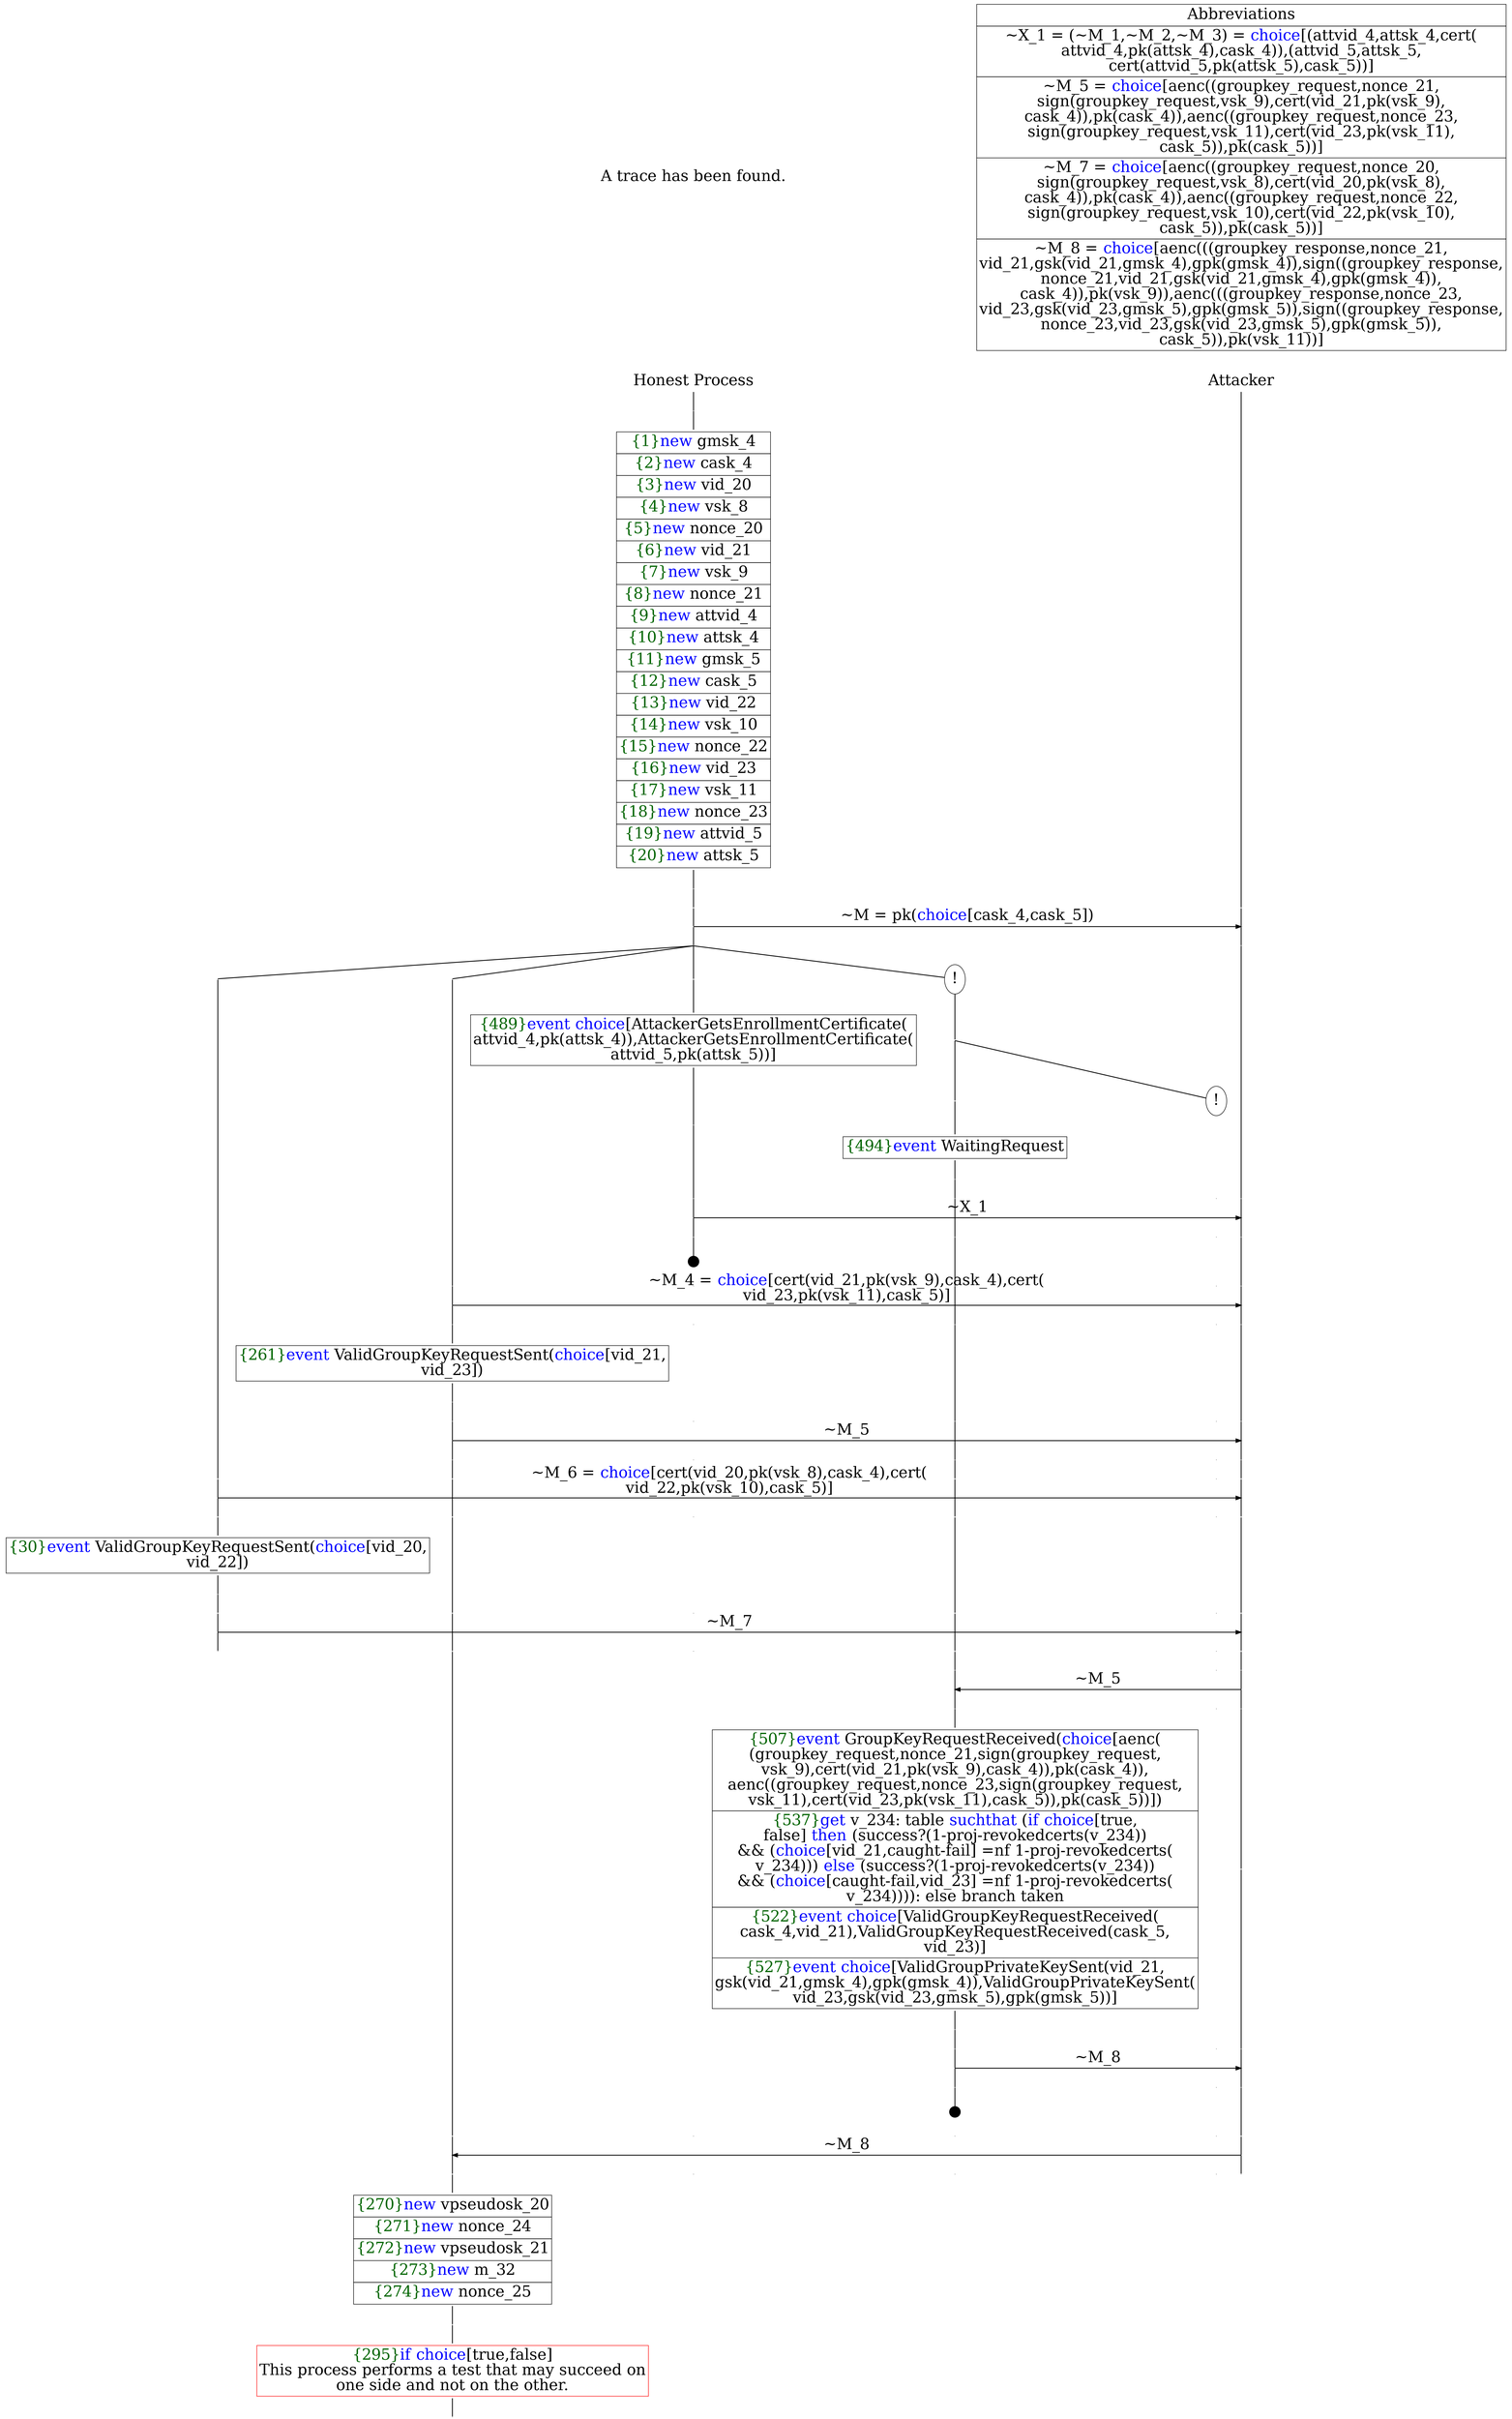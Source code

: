 digraph {
graph [ordering = out]
edge [arrowhead = none, penwidth = 1.6, fontsize = 30]
node [shape = point, width = 0, height = 0, fontsize = 30]
Trace [label = <A trace has been found.<br/>
>, shape = plaintext]
P0__0 [label = "Honest Process", shape = plaintext]
P__0 [label = "Attacker", shape = plaintext]
Trace -> P0__0 [label = "", style = invisible, weight = 100]{rank = same; P0__0 P__0}
P0__0 -> P0__1 [label = <>, weight = 100]
P0__1 -> P0__2 [label = <>, weight = 100]
P0__2 [shape = plaintext, label = <<TABLE BORDER="0" CELLBORDER="1" CELLSPACING="0" CELLPADDING="4"> <TR><TD><FONT COLOR="darkgreen">{1}</FONT><FONT COLOR="blue">new </FONT>gmsk_4</TD></TR><TR><TD><FONT COLOR="darkgreen">{2}</FONT><FONT COLOR="blue">new </FONT>cask_4</TD></TR><TR><TD><FONT COLOR="darkgreen">{3}</FONT><FONT COLOR="blue">new </FONT>vid_20</TD></TR><TR><TD><FONT COLOR="darkgreen">{4}</FONT><FONT COLOR="blue">new </FONT>vsk_8</TD></TR><TR><TD><FONT COLOR="darkgreen">{5}</FONT><FONT COLOR="blue">new </FONT>nonce_20</TD></TR><TR><TD><FONT COLOR="darkgreen">{6}</FONT><FONT COLOR="blue">new </FONT>vid_21</TD></TR><TR><TD><FONT COLOR="darkgreen">{7}</FONT><FONT COLOR="blue">new </FONT>vsk_9</TD></TR><TR><TD><FONT COLOR="darkgreen">{8}</FONT><FONT COLOR="blue">new </FONT>nonce_21</TD></TR><TR><TD><FONT COLOR="darkgreen">{9}</FONT><FONT COLOR="blue">new </FONT>attvid_4</TD></TR><TR><TD><FONT COLOR="darkgreen">{10}</FONT><FONT COLOR="blue">new </FONT>attsk_4</TD></TR><TR><TD><FONT COLOR="darkgreen">{11}</FONT><FONT COLOR="blue">new </FONT>gmsk_5</TD></TR><TR><TD><FONT COLOR="darkgreen">{12}</FONT><FONT COLOR="blue">new </FONT>cask_5</TD></TR><TR><TD><FONT COLOR="darkgreen">{13}</FONT><FONT COLOR="blue">new </FONT>vid_22</TD></TR><TR><TD><FONT COLOR="darkgreen">{14}</FONT><FONT COLOR="blue">new </FONT>vsk_10</TD></TR><TR><TD><FONT COLOR="darkgreen">{15}</FONT><FONT COLOR="blue">new </FONT>nonce_22</TD></TR><TR><TD><FONT COLOR="darkgreen">{16}</FONT><FONT COLOR="blue">new </FONT>vid_23</TD></TR><TR><TD><FONT COLOR="darkgreen">{17}</FONT><FONT COLOR="blue">new </FONT>vsk_11</TD></TR><TR><TD><FONT COLOR="darkgreen">{18}</FONT><FONT COLOR="blue">new </FONT>nonce_23</TD></TR><TR><TD><FONT COLOR="darkgreen">{19}</FONT><FONT COLOR="blue">new </FONT>attvid_5</TD></TR><TR><TD><FONT COLOR="darkgreen">{20}</FONT><FONT COLOR="blue">new </FONT>attsk_5</TD></TR></TABLE>>]
P0__2 -> P0__3 [label = <>, weight = 100]
P0__3 -> P0__4 [label = <>, weight = 100]
P__0 -> P__1 [label = <>, weight = 100]
{rank = same; P__1 P0__4}
P0__4 -> P0__5 [label = <>, weight = 100]
P__1 -> P__2 [label = <>, weight = 100]
{rank = same; P__2 P0__5}
P0__5 -> P__2 [label = <~M = pk(<FONT COLOR="blue">choice</FONT>[cask_4,cask_5])>, arrowhead = normal]
P0__5 -> P0__6 [label = <>, weight = 100]
P__2 -> P__3 [label = <>, weight = 100]
{rank = same; P__3 P0__6}
/*RPar */
P0__6 -> P0_3__6 [label = <>]
P0__6 -> P0_2__6 [label = <>]
P0__6 -> P0_1__6 [label = <>]
P0__6 -> P0_0__6 [label = <>]
P0__6 [label = "", fixedsize = false, width = 0, height = 0, shape = none]
{rank = same; P0_0__6 P0_1__6 P0_2__6 P0_3__6}
P0_0__6 [label = "!", shape = ellipse]
P0_0_0__6 [label = "", fixedsize = false, width = 0, height = 0, shape = none]
P0_0__6 -> P0_0_0__6 [label = <>, weight = 100]
/*RPar */
P0_0_0__6 -> P0_0_0_1__6 [label = <>]
P0_0_0__6 -> P0_0_0_0__6 [label = <>]
P0_0_0__6 [label = "", fixedsize = false, width = 0, height = 0, shape = none]
{rank = same; P0_0_0_0__6 P0_0_0_1__6}
P0_0_0_0__6 [label = "!", shape = ellipse]
P0_0_0_1__6 -> P0_0_0_1__7 [label = <>, weight = 100]
P0_0_0_1__7 [shape = plaintext, label = <<TABLE BORDER="0" CELLBORDER="1" CELLSPACING="0" CELLPADDING="4"> <TR><TD><FONT COLOR="darkgreen">{494}</FONT><FONT COLOR="blue">event</FONT> WaitingRequest</TD></TR></TABLE>>]
P0_0_0_1__7 -> P0_0_0_1__8 [label = <>, weight = 100]
P0_1__6 -> P0_1__7 [label = <>, weight = 100]
P0_1__7 [shape = plaintext, label = <<TABLE BORDER="0" CELLBORDER="1" CELLSPACING="0" CELLPADDING="4"> <TR><TD><FONT COLOR="darkgreen">{489}</FONT><FONT COLOR="blue">event</FONT> <FONT COLOR="blue">choice</FONT>[AttackerGetsEnrollmentCertificate(<br/>
attvid_4,pk(attsk_4)),AttackerGetsEnrollmentCertificate(<br/>
attvid_5,pk(attsk_5))]</TD></TR></TABLE>>]
P0_1__7 -> P0_1__8 [label = <>, weight = 100]
P0_1__8 -> P0_1__9 [label = <>, weight = 100]
P0_0_0_1__8 -> P0_0_0_1__9 [label = <>, weight = 100]
P0_0_0_0__7 [label = "", style = invisible]
P0_0_0_0__6 -> P0_0_0_0__7 [label = <>, weight = 100, style = invisible]
P__3 -> P__4 [label = <>, weight = 100]
{rank = same; P__4 P0_0_0_0__7 P0_0_0_1__9 P0_1__9}
P0_1__9 -> P0_1__10 [label = <>, weight = 100]
P__4 -> P__5 [label = <>, weight = 100]
{rank = same; P__5 P0_1__10}
P0_1__10 -> P__5 [label = <~X_1>, arrowhead = normal]
P0_1__10 -> P0_1__11 [label = <>, weight = 100]
P0_0_0_1__9 -> P0_0_0_1__10 [label = <>, weight = 100]
P0_0_0_0__8 [label = "", style = invisible]
P0_0_0_0__7 -> P0_0_0_0__8 [label = <>, weight = 100, style = invisible]
P__5 -> P__6 [label = <>, weight = 100]
{rank = same; P__6 P0_0_0_0__8 P0_0_0_1__10 P0_1__11}
P0_1__12 [label = "", width = 0.3, height = 0.3]
P0_1__11 -> P0_1__12 [label = <>, weight = 100]
P0_2__6 -> P0_2__7 [label = <>, weight = 100]
P0_1__13 [label = "", style = invisible]
P0_1__12 -> P0_1__13 [label = <>, weight = 100, style = invisible]
P0_0_0_1__10 -> P0_0_0_1__11 [label = <>, weight = 100]
P0_0_0_0__9 [label = "", style = invisible]
P0_0_0_0__8 -> P0_0_0_0__9 [label = <>, weight = 100, style = invisible]
P__6 -> P__7 [label = <>, weight = 100]
{rank = same; P__7 P0_0_0_0__9 P0_0_0_1__11 P0_1__13 P0_2__7}
P0_2__7 -> P0_2__8 [label = <>, weight = 100]
P__7 -> P__8 [label = <>, weight = 100]
{rank = same; P__8 P0_2__8}
P0_2__8 -> P__8 [label = <~M_4 = <FONT COLOR="blue">choice</FONT>[cert(vid_21,pk(vsk_9),cask_4),cert(<br/>
vid_23,pk(vsk_11),cask_5)]>, arrowhead = normal]
P0_2__8 -> P0_2__9 [label = <>, weight = 100]
P0_1__14 [label = "", style = invisible]
P0_1__13 -> P0_1__14 [label = <>, weight = 100, style = invisible]
P0_0_0_1__11 -> P0_0_0_1__12 [label = <>, weight = 100]
P0_0_0_0__10 [label = "", style = invisible]
P0_0_0_0__9 -> P0_0_0_0__10 [label = <>, weight = 100, style = invisible]
P__8 -> P__9 [label = <>, weight = 100]
{rank = same; P__9 P0_0_0_0__10 P0_0_0_1__12 P0_1__14 P0_2__9}
P0_2__9 -> P0_2__10 [label = <>, weight = 100]
P0_2__10 [shape = plaintext, label = <<TABLE BORDER="0" CELLBORDER="1" CELLSPACING="0" CELLPADDING="4"> <TR><TD><FONT COLOR="darkgreen">{261}</FONT><FONT COLOR="blue">event</FONT> ValidGroupKeyRequestSent(<FONT COLOR="blue">choice</FONT>[vid_21,<br/>
vid_23])</TD></TR></TABLE>>]
P0_2__10 -> P0_2__11 [label = <>, weight = 100]
P0_2__11 -> P0_2__12 [label = <>, weight = 100]
P0_1__15 [label = "", style = invisible]
P0_1__14 -> P0_1__15 [label = <>, weight = 100, style = invisible]
P0_0_0_1__12 -> P0_0_0_1__13 [label = <>, weight = 100]
P0_0_0_0__11 [label = "", style = invisible]
P0_0_0_0__10 -> P0_0_0_0__11 [label = <>, weight = 100, style = invisible]
P__9 -> P__10 [label = <>, weight = 100]
{rank = same; P__10 P0_0_0_0__11 P0_0_0_1__13 P0_1__15 P0_2__12}
P0_2__12 -> P0_2__13 [label = <>, weight = 100]
P__10 -> P__11 [label = <>, weight = 100]
{rank = same; P__11 P0_2__13}
P0_2__13 -> P__11 [label = <~M_5>, arrowhead = normal]
P0_2__13 -> P0_2__14 [label = <>, weight = 100]
P0_1__16 [label = "", style = invisible]
P0_1__15 -> P0_1__16 [label = <>, weight = 100, style = invisible]
P0_0_0_1__13 -> P0_0_0_1__14 [label = <>, weight = 100]
P0_0_0_0__12 [label = "", style = invisible]
P0_0_0_0__11 -> P0_0_0_0__12 [label = <>, weight = 100, style = invisible]
P__11 -> P__12 [label = <>, weight = 100]
{rank = same; P__12 P0_0_0_0__12 P0_0_0_1__14 P0_1__16 P0_2__14}
P0_3__6 -> P0_3__7 [label = <>, weight = 100]
P0_2__14 -> P0_2__15 [label = <>, weight = 100]
P0_1__17 [label = "", style = invisible]
P0_1__16 -> P0_1__17 [label = <>, weight = 100, style = invisible]
P0_0_0_1__14 -> P0_0_0_1__15 [label = <>, weight = 100]
P0_0_0_0__13 [label = "", style = invisible]
P0_0_0_0__12 -> P0_0_0_0__13 [label = <>, weight = 100, style = invisible]
P__12 -> P__13 [label = <>, weight = 100]
{rank = same; P__13 P0_0_0_0__13 P0_0_0_1__15 P0_1__17 P0_2__15 P0_3__7}
P0_3__7 -> P0_3__8 [label = <>, weight = 100]
P__13 -> P__14 [label = <>, weight = 100]
{rank = same; P__14 P0_3__8}
P0_3__8 -> P__14 [label = <~M_6 = <FONT COLOR="blue">choice</FONT>[cert(vid_20,pk(vsk_8),cask_4),cert(<br/>
vid_22,pk(vsk_10),cask_5)]>, arrowhead = normal]
P0_3__8 -> P0_3__9 [label = <>, weight = 100]
P0_2__15 -> P0_2__16 [label = <>, weight = 100]
P0_1__18 [label = "", style = invisible]
P0_1__17 -> P0_1__18 [label = <>, weight = 100, style = invisible]
P0_0_0_1__15 -> P0_0_0_1__16 [label = <>, weight = 100]
P0_0_0_0__14 [label = "", style = invisible]
P0_0_0_0__13 -> P0_0_0_0__14 [label = <>, weight = 100, style = invisible]
P__14 -> P__15 [label = <>, weight = 100]
{rank = same; P__15 P0_0_0_0__14 P0_0_0_1__16 P0_1__18 P0_2__16 P0_3__9}
P0_3__9 -> P0_3__10 [label = <>, weight = 100]
P0_3__10 [shape = plaintext, label = <<TABLE BORDER="0" CELLBORDER="1" CELLSPACING="0" CELLPADDING="4"> <TR><TD><FONT COLOR="darkgreen">{30}</FONT><FONT COLOR="blue">event</FONT> ValidGroupKeyRequestSent(<FONT COLOR="blue">choice</FONT>[vid_20,<br/>
vid_22])</TD></TR></TABLE>>]
P0_3__10 -> P0_3__11 [label = <>, weight = 100]
P0_3__11 -> P0_3__12 [label = <>, weight = 100]
P0_2__16 -> P0_2__17 [label = <>, weight = 100]
P0_1__19 [label = "", style = invisible]
P0_1__18 -> P0_1__19 [label = <>, weight = 100, style = invisible]
P0_0_0_1__16 -> P0_0_0_1__17 [label = <>, weight = 100]
P0_0_0_0__15 [label = "", style = invisible]
P0_0_0_0__14 -> P0_0_0_0__15 [label = <>, weight = 100, style = invisible]
P__15 -> P__16 [label = <>, weight = 100]
{rank = same; P__16 P0_0_0_0__15 P0_0_0_1__17 P0_1__19 P0_2__17 P0_3__12}
P0_3__12 -> P0_3__13 [label = <>, weight = 100]
P__16 -> P__17 [label = <>, weight = 100]
{rank = same; P__17 P0_3__13}
P0_3__13 -> P__17 [label = <~M_7>, arrowhead = normal]
P0_3__13 -> P0_3__14 [label = <>, weight = 100]
P0_2__17 -> P0_2__18 [label = <>, weight = 100]
P0_1__20 [label = "", style = invisible]
P0_1__19 -> P0_1__20 [label = <>, weight = 100, style = invisible]
P0_0_0_1__17 -> P0_0_0_1__18 [label = <>, weight = 100]
P0_0_0_0__16 [label = "", style = invisible]
P0_0_0_0__15 -> P0_0_0_0__16 [label = <>, weight = 100, style = invisible]
P__17 -> P__18 [label = <>, weight = 100]
{rank = same; P__18 P0_0_0_0__16 P0_0_0_1__18 P0_1__20 P0_2__18 P0_3__14}
P0_0_0_1__18 -> P0_0_0_1__19 [label = <>, weight = 100]
P0_0_0_0__17 [label = "", style = invisible]
P0_0_0_0__16 -> P0_0_0_0__17 [label = <>, weight = 100, style = invisible]
P__18 -> P__19 [label = <>, weight = 100]
{rank = same; P__19 P0_0_0_0__17 P0_0_0_1__19}
P0_0_0_1__19 -> P0_0_0_1__20 [label = <>, weight = 100]
P__19 -> P__20 [label = <>, weight = 100]
{rank = same; P__20 P0_0_0_1__20}
P0_0_0_1__20 -> P__20 [label = <~M_5>, dir = back, arrowhead = normal]
P0_0_0_1__20 -> P0_0_0_1__21 [label = <>, weight = 100]
P0_0_0_0__18 [label = "", style = invisible]
P0_0_0_0__17 -> P0_0_0_0__18 [label = <>, weight = 100, style = invisible]
P__20 -> P__21 [label = <>, weight = 100]
{rank = same; P__21 P0_0_0_0__18 P0_0_0_1__21}
P0_0_0_1__21 -> P0_0_0_1__22 [label = <>, weight = 100]
P0_0_0_1__22 [shape = plaintext, label = <<TABLE BORDER="0" CELLBORDER="1" CELLSPACING="0" CELLPADDING="4"> <TR><TD><FONT COLOR="darkgreen">{507}</FONT><FONT COLOR="blue">event</FONT> GroupKeyRequestReceived(<FONT COLOR="blue">choice</FONT>[aenc(<br/>
(groupkey_request,nonce_21,sign(groupkey_request,<br/>
vsk_9),cert(vid_21,pk(vsk_9),cask_4)),pk(cask_4)),<br/>
aenc((groupkey_request,nonce_23,sign(groupkey_request,<br/>
vsk_11),cert(vid_23,pk(vsk_11),cask_5)),pk(cask_5))])<br/>
</TD></TR><TR><TD><FONT COLOR="darkgreen">{537}</FONT><FONT COLOR="blue">get</FONT> v_234: table <FONT COLOR="blue">suchthat</FONT> (<FONT COLOR="blue">if</FONT> <FONT COLOR="blue">choice</FONT>[true,<br/>
false] <FONT COLOR="blue">then</FONT> (success?(1-proj-revokedcerts(v_234))<br/>
&amp;&amp; (<FONT COLOR="blue">choice</FONT>[vid_21,caught-fail] =nf 1-proj-revokedcerts(<br/>
v_234))) <FONT COLOR="blue">else</FONT> (success?(1-proj-revokedcerts(v_234))<br/>
&amp;&amp; (<FONT COLOR="blue">choice</FONT>[caught-fail,vid_23] =nf 1-proj-revokedcerts(<br/>
v_234)))): else branch taken</TD></TR><TR><TD><FONT COLOR="darkgreen">{522}</FONT><FONT COLOR="blue">event</FONT> <FONT COLOR="blue">choice</FONT>[ValidGroupKeyRequestReceived(<br/>
cask_4,vid_21),ValidGroupKeyRequestReceived(cask_5,<br/>
vid_23)]</TD></TR><TR><TD><FONT COLOR="darkgreen">{527}</FONT><FONT COLOR="blue">event</FONT> <FONT COLOR="blue">choice</FONT>[ValidGroupPrivateKeySent(vid_21,<br/>
gsk(vid_21,gmsk_4),gpk(gmsk_4)),ValidGroupPrivateKeySent(<br/>
vid_23,gsk(vid_23,gmsk_5),gpk(gmsk_5))]</TD></TR></TABLE>>]
P0_0_0_1__22 -> P0_0_0_1__23 [label = <>, weight = 100]
P__21 -> P__22 [label = <>, weight = 100]
{rank = same; P__22 P0_0_0_1__22}
P0_0_0_1__23 -> P0_0_0_1__24 [label = <>, weight = 100]
P0_0_0_0__19 [label = "", style = invisible]
P0_0_0_0__18 -> P0_0_0_0__19 [label = <>, weight = 100, style = invisible]
P__22 -> P__23 [label = <>, weight = 100]
{rank = same; P__23 P0_0_0_0__19 P0_0_0_1__24}
P0_0_0_1__24 -> P0_0_0_1__25 [label = <>, weight = 100]
P__23 -> P__24 [label = <>, weight = 100]
{rank = same; P__24 P0_0_0_1__25}
P0_0_0_1__25 -> P__24 [label = <~M_8>, arrowhead = normal]
P0_0_0_1__25 -> P0_0_0_1__26 [label = <>, weight = 100]
P0_0_0_0__20 [label = "", style = invisible]
P0_0_0_0__19 -> P0_0_0_0__20 [label = <>, weight = 100, style = invisible]
P__24 -> P__25 [label = <>, weight = 100]
{rank = same; P__25 P0_0_0_0__20 P0_0_0_1__26}
P0_0_0_1__27 [label = "", width = 0.3, height = 0.3]
P0_0_0_1__26 -> P0_0_0_1__27 [label = <>, weight = 100]
P0_2__18 -> P0_2__19 [label = <>, weight = 100]
P0_1__21 [label = "", style = invisible]
P0_1__20 -> P0_1__21 [label = <>, weight = 100, style = invisible]
P0_0_0_1__28 [label = "", style = invisible]
P0_0_0_1__27 -> P0_0_0_1__28 [label = <>, weight = 100, style = invisible]
P0_0_0_0__21 [label = "", style = invisible]
P0_0_0_0__20 -> P0_0_0_0__21 [label = <>, weight = 100, style = invisible]
P__25 -> P__26 [label = <>, weight = 100]
{rank = same; P__26 P0_0_0_0__21 P0_0_0_1__28 P0_1__21 P0_2__19}
P0_2__19 -> P0_2__20 [label = <>, weight = 100]
P__26 -> P__27 [label = <>, weight = 100]
{rank = same; P__27 P0_2__20}
P0_2__20 -> P__27 [label = <~M_8>, dir = back, arrowhead = normal]
P0_2__20 -> P0_2__21 [label = <>, weight = 100]
P0_1__22 [label = "", style = invisible]
P0_1__21 -> P0_1__22 [label = <>, weight = 100, style = invisible]
P0_0_0_1__29 [label = "", style = invisible]
P0_0_0_1__28 -> P0_0_0_1__29 [label = <>, weight = 100, style = invisible]
P0_0_0_0__22 [label = "", style = invisible]
P0_0_0_0__21 -> P0_0_0_0__22 [label = <>, weight = 100, style = invisible]
P__27 -> P__28 [label = <>, weight = 100]
{rank = same; P__28 P0_0_0_0__22 P0_0_0_1__29 P0_1__22 P0_2__21}
P0_2__21 -> P0_2__22 [label = <>, weight = 100]
P0_2__22 [shape = plaintext, label = <<TABLE BORDER="0" CELLBORDER="1" CELLSPACING="0" CELLPADDING="4"> <TR><TD><FONT COLOR="darkgreen">{270}</FONT><FONT COLOR="blue">new </FONT>vpseudosk_20</TD></TR><TR><TD><FONT COLOR="darkgreen">{271}</FONT><FONT COLOR="blue">new </FONT>nonce_24</TD></TR><TR><TD><FONT COLOR="darkgreen">{272}</FONT><FONT COLOR="blue">new </FONT>vpseudosk_21</TD></TR><TR><TD><FONT COLOR="darkgreen">{273}</FONT><FONT COLOR="blue">new </FONT>m_32</TD></TR><TR><TD><FONT COLOR="darkgreen">{274}</FONT><FONT COLOR="blue">new </FONT>nonce_25</TD></TR></TABLE>>]
P0_2__22 -> P0_2__23 [label = <>, weight = 100]
P0_2__23 -> P0_2__24 [label = <>, weight = 100]
P0_2__24 [color = red, shape = plaintext, label = <<TABLE BORDER="0" CELLBORDER="1" CELLSPACING="0" CELLPADDING="4"> <TR><TD><FONT COLOR="darkgreen">{295}</FONT><FONT COLOR="blue">if</FONT> <FONT COLOR="blue">choice</FONT>[true,false]<br/>
This process performs a test that may succeed on<br/>
one side and not on the other.</TD></TR></TABLE>>]
P0_2__24 -> P0_2__25 [label = <>, weight = 100]
Abbrev [shape = plaintext, label = <<TABLE BORDER="0" CELLBORDER="1" CELLSPACING="0" CELLPADDING="4"><TR> <TD> Abbreviations </TD></TR><TR><TD>~X_1 = (~M_1,~M_2,~M_3) = <FONT COLOR="blue">choice</FONT>[(attvid_4,attsk_4,cert(<br/>
attvid_4,pk(attsk_4),cask_4)),(attvid_5,attsk_5,<br/>
cert(attvid_5,pk(attsk_5),cask_5))]</TD></TR><TR><TD>~M_5 = <FONT COLOR="blue">choice</FONT>[aenc((groupkey_request,nonce_21,<br/>
sign(groupkey_request,vsk_9),cert(vid_21,pk(vsk_9),<br/>
cask_4)),pk(cask_4)),aenc((groupkey_request,nonce_23,<br/>
sign(groupkey_request,vsk_11),cert(vid_23,pk(vsk_11),<br/>
cask_5)),pk(cask_5))]</TD></TR><TR><TD>~M_7 = <FONT COLOR="blue">choice</FONT>[aenc((groupkey_request,nonce_20,<br/>
sign(groupkey_request,vsk_8),cert(vid_20,pk(vsk_8),<br/>
cask_4)),pk(cask_4)),aenc((groupkey_request,nonce_22,<br/>
sign(groupkey_request,vsk_10),cert(vid_22,pk(vsk_10),<br/>
cask_5)),pk(cask_5))]</TD></TR><TR><TD>~M_8 = <FONT COLOR="blue">choice</FONT>[aenc(((groupkey_response,nonce_21,<br/>
vid_21,gsk(vid_21,gmsk_4),gpk(gmsk_4)),sign((groupkey_response,<br/>
nonce_21,vid_21,gsk(vid_21,gmsk_4),gpk(gmsk_4)),<br/>
cask_4)),pk(vsk_9)),aenc(((groupkey_response,nonce_23,<br/>
vid_23,gsk(vid_23,gmsk_5),gpk(gmsk_5)),sign((groupkey_response,<br/>
nonce_23,vid_23,gsk(vid_23,gmsk_5),gpk(gmsk_5)),<br/>
cask_5)),pk(vsk_11))]</TD></TR></TABLE>>]Abbrev -> P__0 [style = invisible, weight =100]}